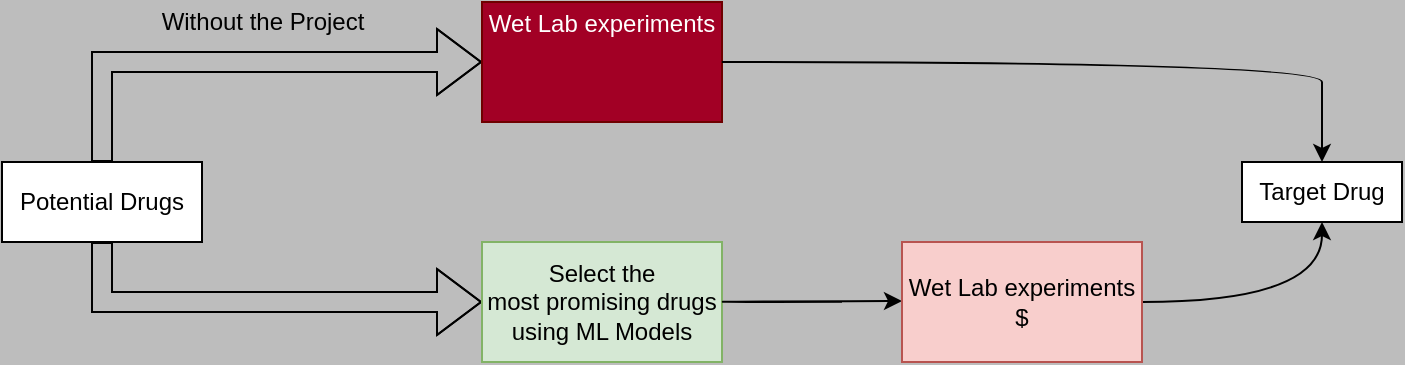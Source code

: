 <mxfile version="15.5.0" type="device"><diagram id="4eTQuHr3PjUaM7ruhTAj" name="Page-1"><mxGraphModel dx="786" dy="514" grid="1" gridSize="10" guides="1" tooltips="1" connect="1" arrows="1" fold="1" page="1" pageScale="1" pageWidth="827" pageHeight="1169" background="#BDBDBD" math="0" shadow="0"><root><mxCell id="0"/><mxCell id="1" parent="0"/><mxCell id="qJHy3ZU21oWVIk1cW5y--1" value="Potential Drugs" style="rounded=0;whiteSpace=wrap;html=1;labelBackgroundColor=default;" vertex="1" parent="1"><mxGeometry x="60" y="230" width="100" height="40" as="geometry"/></mxCell><mxCell id="qJHy3ZU21oWVIk1cW5y--3" value="" style="shape=flexArrow;endArrow=classic;html=1;rounded=0;edgeStyle=orthogonalEdgeStyle;endWidth=22;endSize=7;" edge="1" parent="1"><mxGeometry width="50" height="50" relative="1" as="geometry"><mxPoint x="110" y="230" as="sourcePoint"/><mxPoint x="300" y="180" as="targetPoint"/><Array as="points"><mxPoint x="110" y="180"/></Array></mxGeometry></mxCell><mxCell id="qJHy3ZU21oWVIk1cW5y--4" value="" style="shape=flexArrow;endArrow=classic;html=1;rounded=0;edgeStyle=orthogonalEdgeStyle;endWidth=22;endSize=7;exitX=0.5;exitY=1;exitDx=0;exitDy=0;" edge="1" parent="1" source="qJHy3ZU21oWVIk1cW5y--1"><mxGeometry width="50" height="50" relative="1" as="geometry"><mxPoint x="100" y="350" as="sourcePoint"/><mxPoint x="300" y="300" as="targetPoint"/><Array as="points"><mxPoint x="110" y="300"/></Array></mxGeometry></mxCell><mxCell id="qJHy3ZU21oWVIk1cW5y--5" value="Wet Lab experiments&lt;br&gt;$$$$" style="rounded=0;whiteSpace=wrap;html=1;fillColor=#a20025;strokeColor=#6F0000;fontColor=#ffffff;" vertex="1" parent="1"><mxGeometry x="300" y="150" width="120" height="60" as="geometry"/></mxCell><mxCell id="qJHy3ZU21oWVIk1cW5y--6" value="Select the &lt;br&gt;most promising drugs using ML Models" style="rounded=0;whiteSpace=wrap;html=1;fillColor=#d5e8d4;strokeColor=#82b366;" vertex="1" parent="1"><mxGeometry x="300" y="270" width="120" height="60" as="geometry"/></mxCell><mxCell id="qJHy3ZU21oWVIk1cW5y--9" value="" style="curved=1;endArrow=classic;html=1;rounded=0;edgeStyle=orthogonalEdgeStyle;" edge="1" parent="1"><mxGeometry width="50" height="50" relative="1" as="geometry"><mxPoint x="480" y="300" as="sourcePoint"/><mxPoint x="510" y="299.5" as="targetPoint"/><Array as="points"><mxPoint x="350" y="300"/></Array></mxGeometry></mxCell><mxCell id="qJHy3ZU21oWVIk1cW5y--10" value="" style="curved=1;endArrow=classic;html=1;rounded=0;edgeStyle=orthogonalEdgeStyle;exitX=1;exitY=0.5;exitDx=0;exitDy=0;" edge="1" parent="1" source="qJHy3ZU21oWVIk1cW5y--5"><mxGeometry width="50" height="50" relative="1" as="geometry"><mxPoint x="470" y="310" as="sourcePoint"/><mxPoint x="720" y="230" as="targetPoint"/><Array as="points"><mxPoint x="720" y="180"/><mxPoint x="720" y="200"/></Array></mxGeometry></mxCell><mxCell id="qJHy3ZU21oWVIk1cW5y--12" value="Target Drug" style="rounded=0;whiteSpace=wrap;html=1;" vertex="1" parent="1"><mxGeometry x="680" y="230" width="80" height="30" as="geometry"/></mxCell><mxCell id="qJHy3ZU21oWVIk1cW5y--14" value="" style="curved=1;endArrow=classic;html=1;rounded=0;edgeStyle=orthogonalEdgeStyle;entryX=0.5;entryY=1;entryDx=0;entryDy=0;exitX=1;exitY=0.5;exitDx=0;exitDy=0;" edge="1" parent="1" target="qJHy3ZU21oWVIk1cW5y--12"><mxGeometry width="50" height="50" relative="1" as="geometry"><mxPoint x="630" y="300" as="sourcePoint"/><mxPoint x="690" y="260" as="targetPoint"/><Array as="points"><mxPoint x="720" y="300"/></Array></mxGeometry></mxCell><mxCell id="qJHy3ZU21oWVIk1cW5y--15" value="Wet Lab experiments&lt;br&gt;$" style="rounded=0;whiteSpace=wrap;html=1;fillColor=#f8cecc;strokeColor=#b85450;" vertex="1" parent="1"><mxGeometry x="510" y="270" width="120" height="60" as="geometry"/></mxCell><mxCell id="qJHy3ZU21oWVIk1cW5y--17" value="Without the Project" style="text;html=1;align=center;verticalAlign=middle;resizable=0;points=[];autosize=1;strokeColor=none;fillColor=none;" vertex="1" parent="1"><mxGeometry x="130" y="150" width="120" height="20" as="geometry"/></mxCell></root></mxGraphModel></diagram></mxfile>